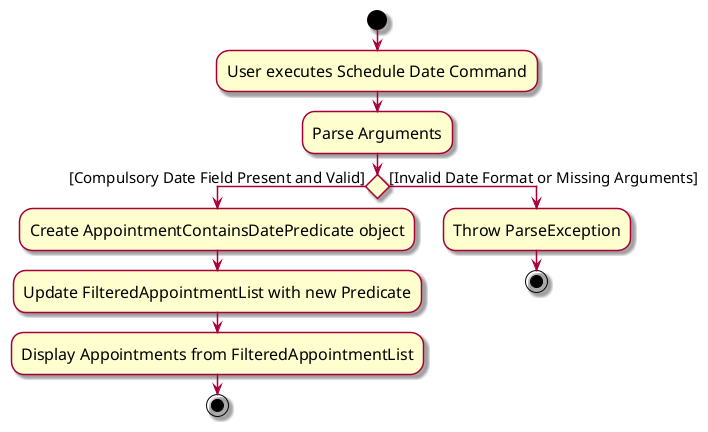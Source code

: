 @startuml
skin rose
skinparam ActivityFontSize 16
skinparam ArrowFontSize 15

start
:User executes Schedule Date Command;
:Parse Arguments;

if () then ([Compulsory Date Field Present and Valid])
  :Create AppointmentContainsDatePredicate object;
  :Update FilteredAppointmentList with new Predicate;
  :Display Appointments from FilteredAppointmentList;
  stop
else ([Invalid Date Format or Missing Arguments])
    :Throw ParseException;
  stop
@enduml
